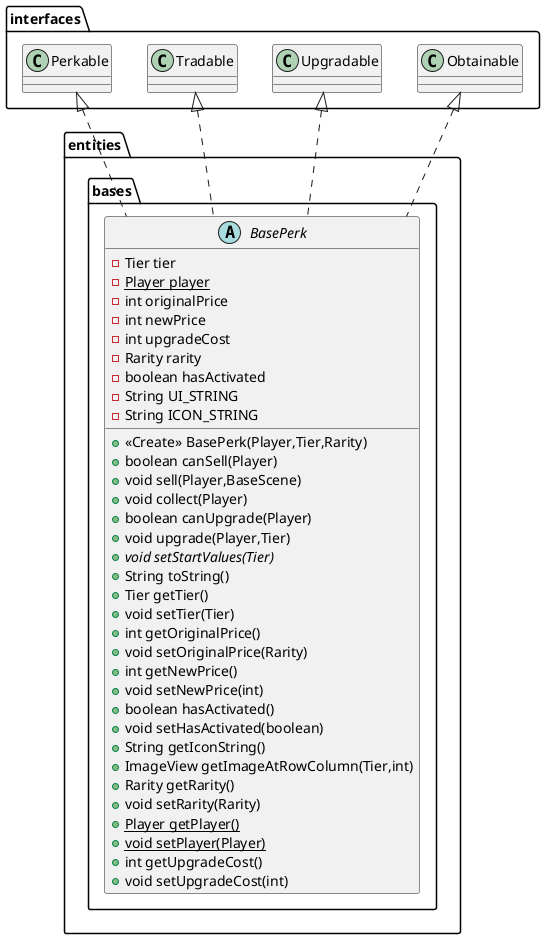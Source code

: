 @startuml
abstract class entities.bases.BasePerk {
- Tier tier
- {static} Player player
- int originalPrice
- int newPrice
- int upgradeCost
- Rarity rarity
- boolean hasActivated
- String UI_STRING
- String ICON_STRING
+ <<Create>> BasePerk(Player,Tier,Rarity)
+ boolean canSell(Player)
+ void sell(Player,BaseScene)
+ void collect(Player)
+ boolean canUpgrade(Player)
+ void upgrade(Player,Tier)
+ {abstract}void setStartValues(Tier)
+ String toString()
+ Tier getTier()
+ void setTier(Tier)
+ int getOriginalPrice()
+ void setOriginalPrice(Rarity)
+ int getNewPrice()
+ void setNewPrice(int)
+ boolean hasActivated()
+ void setHasActivated(boolean)
+ String getIconString()
+ ImageView getImageAtRowColumn(Tier,int)
+ Rarity getRarity()
+ void setRarity(Rarity)
+ {static} Player getPlayer()
+ {static} void setPlayer(Player)
+ int getUpgradeCost()
+ void setUpgradeCost(int)
}




interfaces.Obtainable <|.. entities.bases.BasePerk
interfaces.Upgradable <|.. entities.bases.BasePerk
interfaces.Tradable <|.. entities.bases.BasePerk
interfaces.Perkable <|.. entities.bases.BasePerk
@enduml